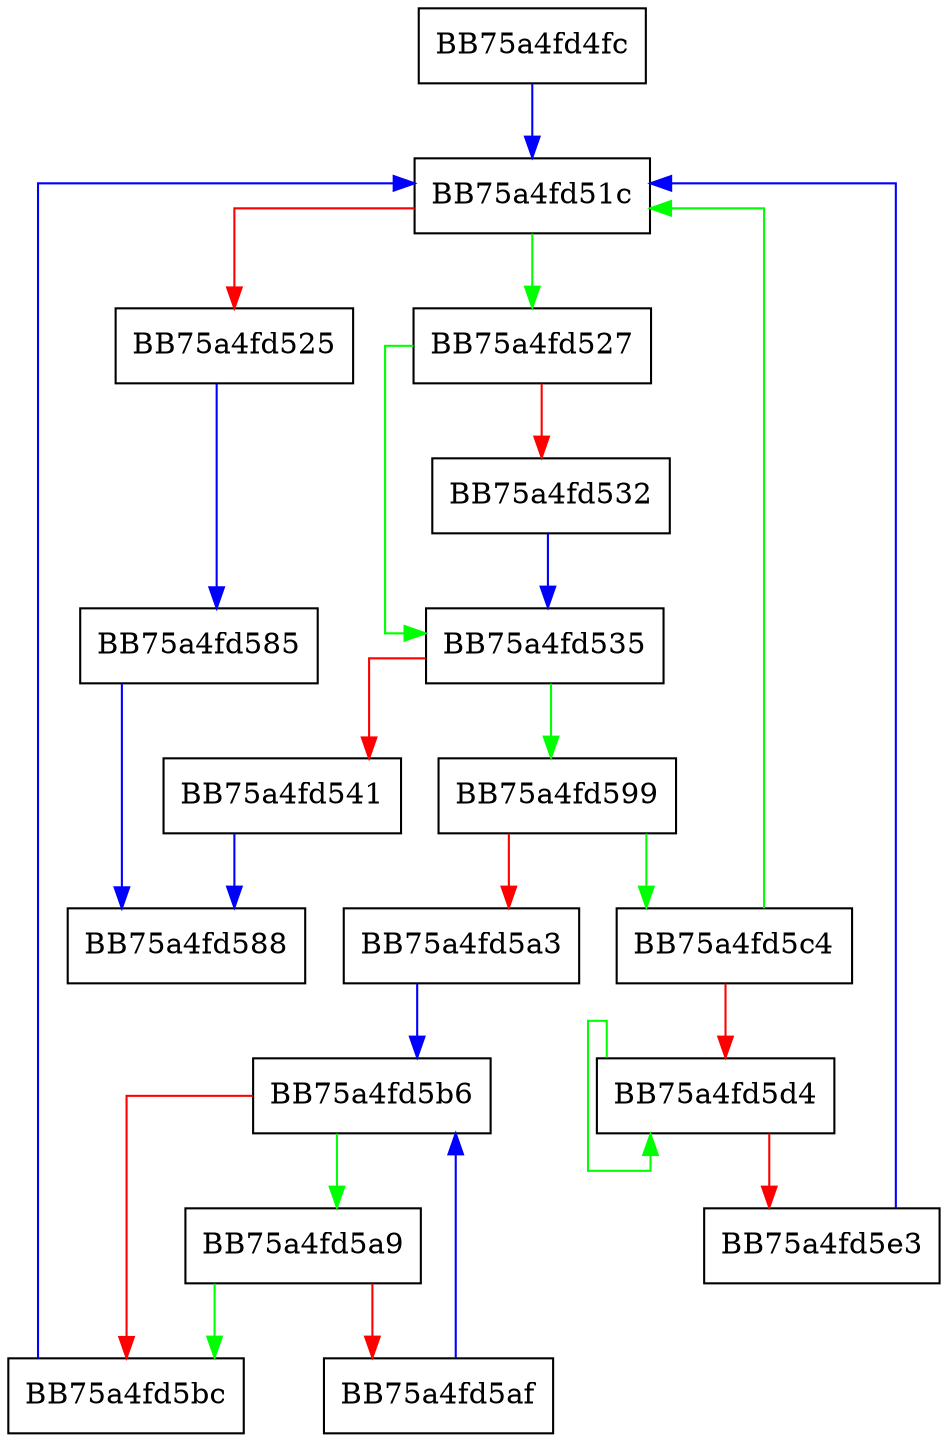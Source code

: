 digraph GetDlpClipboardApplicationSettings {
  node [shape="box"];
  graph [splines=ortho];
  BB75a4fd4fc -> BB75a4fd51c [color="blue"];
  BB75a4fd51c -> BB75a4fd527 [color="green"];
  BB75a4fd51c -> BB75a4fd525 [color="red"];
  BB75a4fd525 -> BB75a4fd585 [color="blue"];
  BB75a4fd527 -> BB75a4fd535 [color="green"];
  BB75a4fd527 -> BB75a4fd532 [color="red"];
  BB75a4fd532 -> BB75a4fd535 [color="blue"];
  BB75a4fd535 -> BB75a4fd599 [color="green"];
  BB75a4fd535 -> BB75a4fd541 [color="red"];
  BB75a4fd541 -> BB75a4fd588 [color="blue"];
  BB75a4fd585 -> BB75a4fd588 [color="blue"];
  BB75a4fd599 -> BB75a4fd5c4 [color="green"];
  BB75a4fd599 -> BB75a4fd5a3 [color="red"];
  BB75a4fd5a3 -> BB75a4fd5b6 [color="blue"];
  BB75a4fd5a9 -> BB75a4fd5bc [color="green"];
  BB75a4fd5a9 -> BB75a4fd5af [color="red"];
  BB75a4fd5af -> BB75a4fd5b6 [color="blue"];
  BB75a4fd5b6 -> BB75a4fd5a9 [color="green"];
  BB75a4fd5b6 -> BB75a4fd5bc [color="red"];
  BB75a4fd5bc -> BB75a4fd51c [color="blue"];
  BB75a4fd5c4 -> BB75a4fd51c [color="green"];
  BB75a4fd5c4 -> BB75a4fd5d4 [color="red"];
  BB75a4fd5d4 -> BB75a4fd5d4 [color="green"];
  BB75a4fd5d4 -> BB75a4fd5e3 [color="red"];
  BB75a4fd5e3 -> BB75a4fd51c [color="blue"];
}